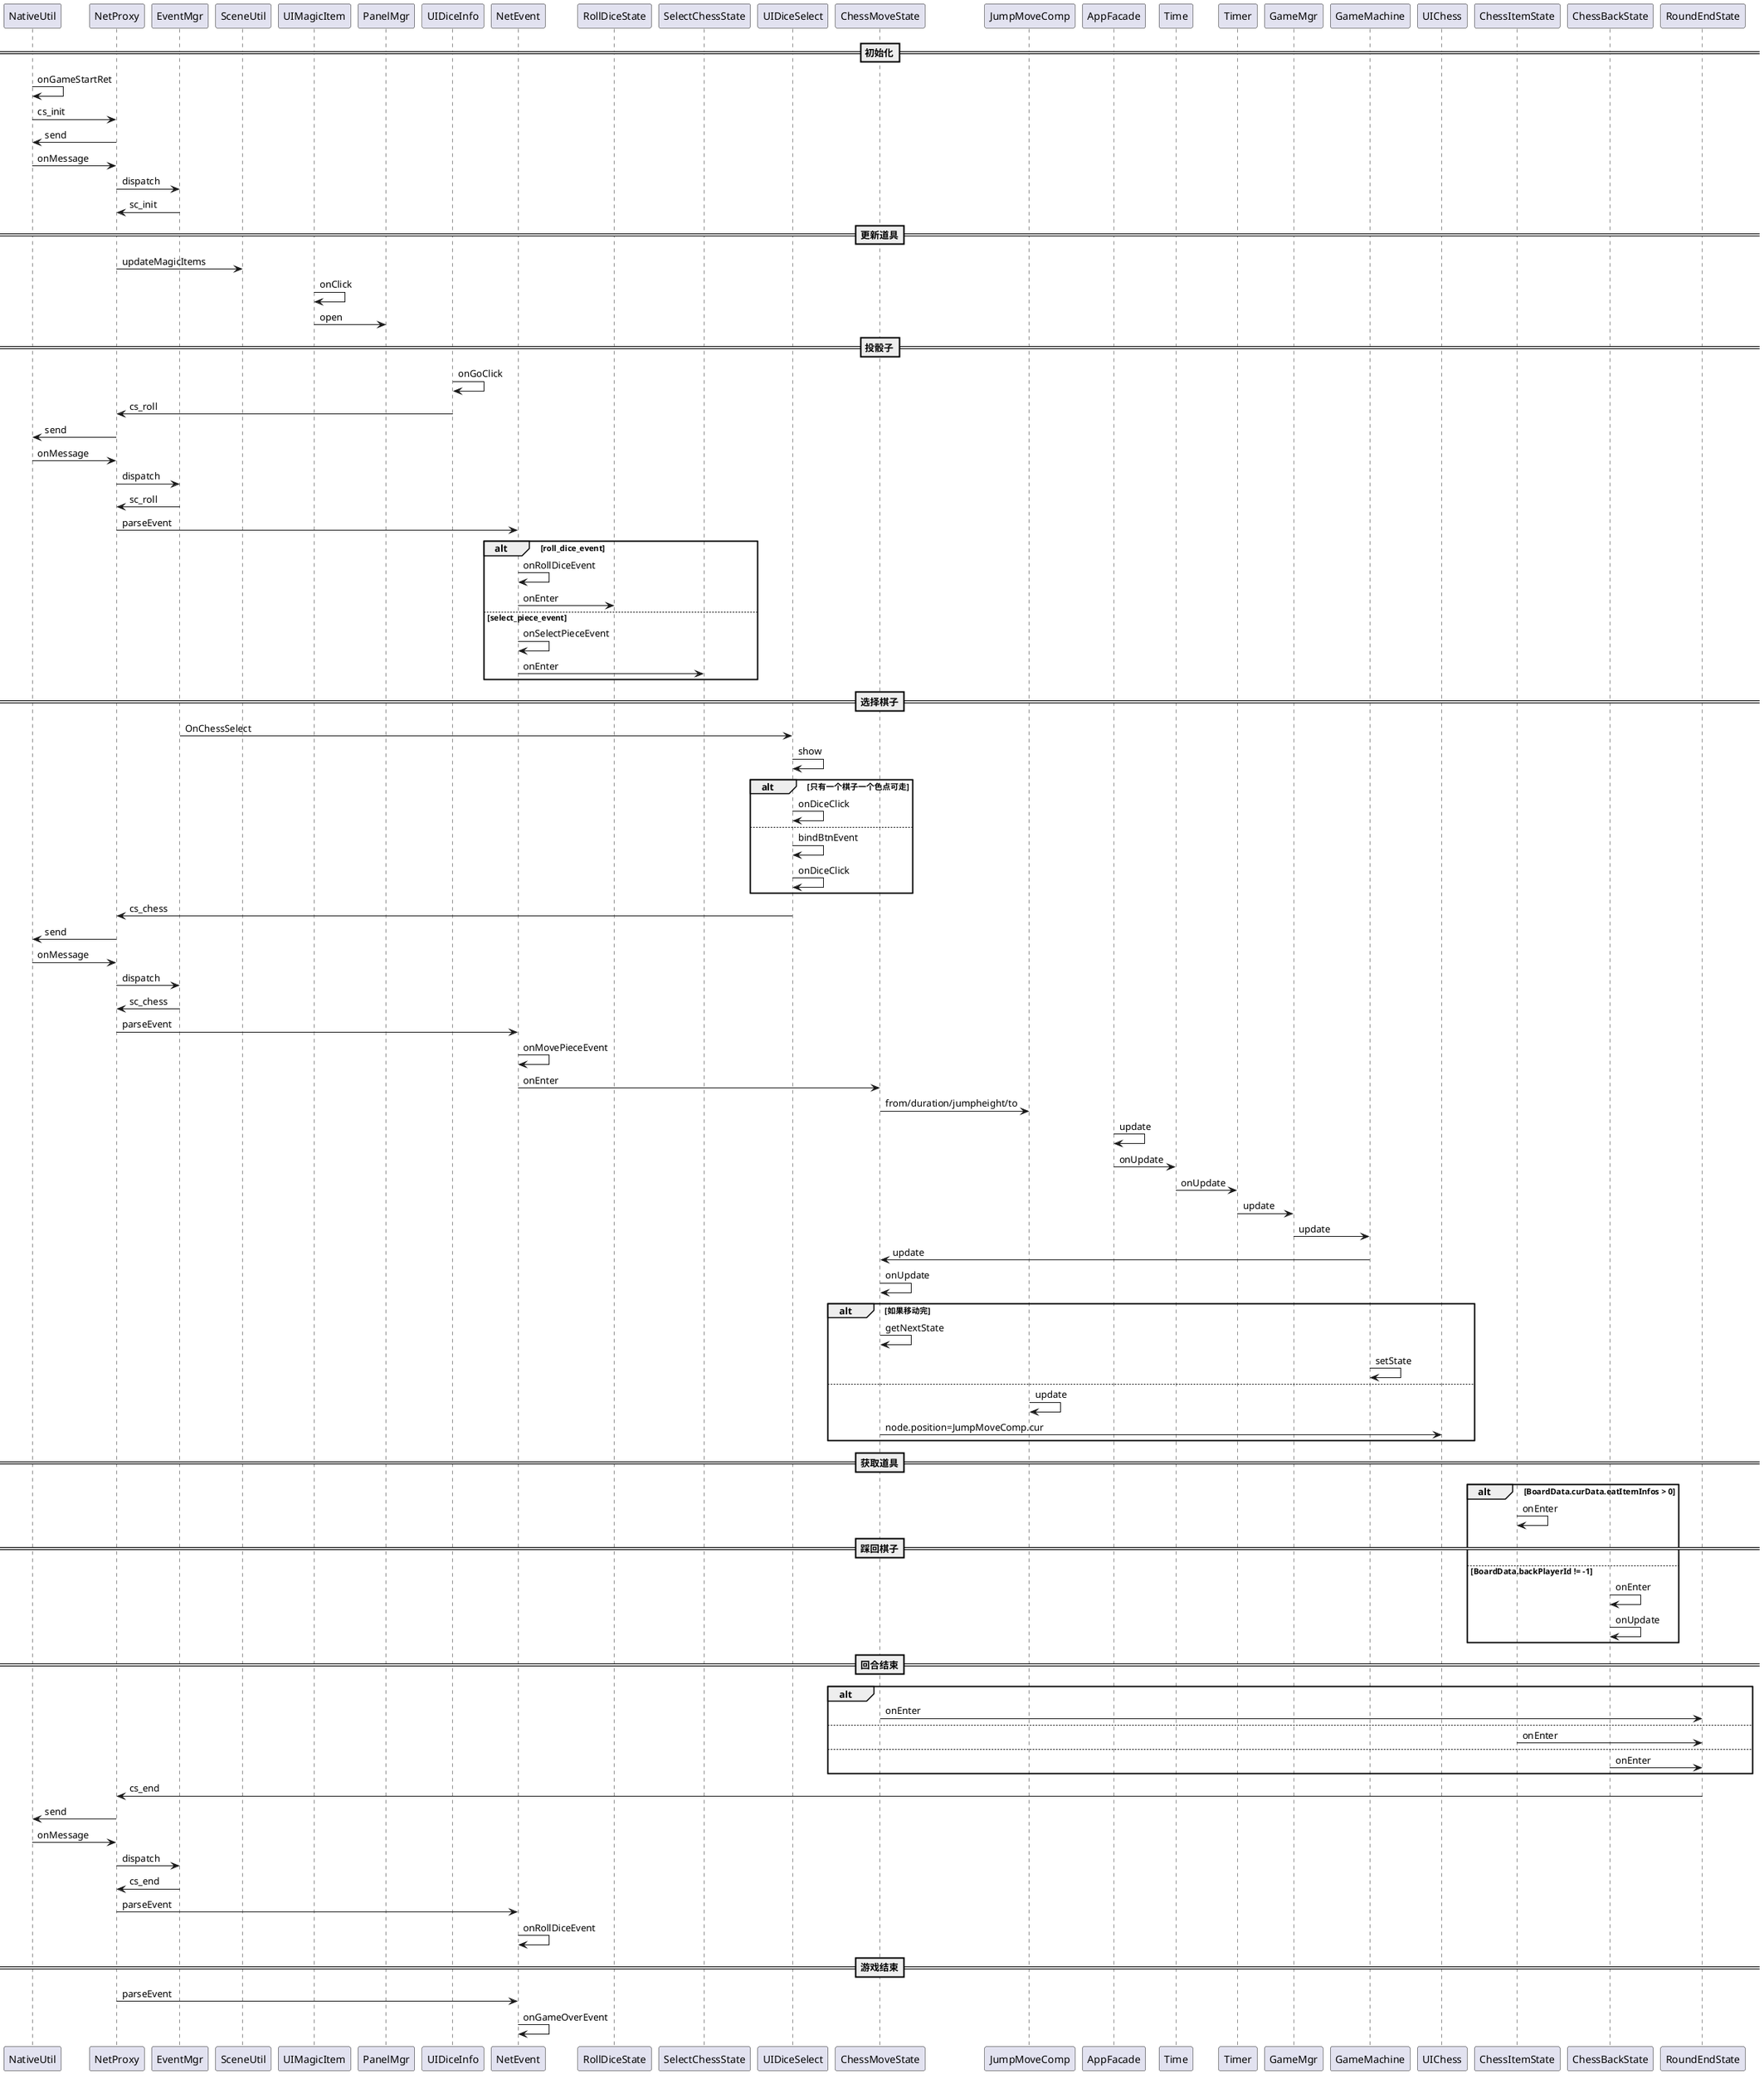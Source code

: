 @startuml flyingchess_flow

==初始化==

NativeUtil -> NativeUtil : onGameStartRet
NativeUtil -> NetProxy : cs_init
NetProxy -> NativeUtil : send
NativeUtil -> NetProxy : onMessage
NetProxy -> EventMgr : dispatch
EventMgr -> NetProxy : sc_init

==更新道具==

NetProxy -> SceneUtil : updateMagicItems
UIMagicItem -> UIMagicItem : onClick
UIMagicItem -> PanelMgr : open /'道具提示'/

==投骰子==

UIDiceInfo -> UIDiceInfo : onGoClick
UIDiceInfo -> NetProxy : cs_roll
NetProxy -> NativeUtil : send
NativeUtil -> NetProxy : onMessage
NetProxy -> EventMgr : dispatch
EventMgr -> NetProxy : sc_roll
NetProxy -> NetEvent : parseEvent
alt roll_dice_event
    NetEvent -> NetEvent : onRollDiceEvent /'继续摇骰子'/
    NetEvent -> RollDiceState : onEnter
else select_piece_event
    NetEvent -> NetEvent : onSelectPieceEvent
    NetEvent -> SelectChessState : onEnter /'设置棋子可选状态'/
end

==选择棋子==

EventMgr -> UIDiceSelect : OnChessSelect
UIDiceSelect -> UIDiceSelect : show /'展示棋子'/
alt 只有一个棋子一个色点可走
    UIDiceSelect -> UIDiceSelect : onDiceClick
else    
    UIDiceSelect -> UIDiceSelect : bindBtnEvent
    UIDiceSelect -> UIDiceSelect : onDiceClick
end
UIDiceSelect -> NetProxy : cs_chess
NetProxy -> NativeUtil : send
NativeUtil -> NetProxy : onMessage
NetProxy -> EventMgr : dispatch
EventMgr -> NetProxy : sc_chess
NetProxy -> NetEvent : parseEvent
NetEvent -> NetEvent : onMovePieceEvent
NetEvent -> ChessMoveState : onEnter /'移动棋子动画'/
ChessMoveState -> JumpMoveComp : from/duration/jumpheight/to /'棋子动效参数设置'/
AppFacade -> AppFacade : update
AppFacade -> Time : onUpdate
Time -> Timer : onUpdate
Timer -> GameMgr : update
GameMgr -> GameMachine : update
GameMachine -> ChessMoveState : update
ChessMoveState -> ChessMoveState : onUpdate
alt 如果移动完
    ChessMoveState -> ChessMoveState : getNextState
    GameMachine -> GameMachine : setState /'切换到新状态'/
else
    JumpMoveComp -> JumpMoveComp : update
    ChessMoveState -> UIChess : node.position=JumpMoveComp.cur /'棋子UI更新'/
end

==获取道具==

alt BoardData.curData.eatItemInfos > 0 /'下一个状态是获取道具'/
    ChessItemState -> ChessItemState : onEnter

==踩回棋子==

else BoardData.backPlayerId != -1 /'下一个状态踩到棋子'/
    ChessBackState -> ChessBackState : onEnter
    ChessBackState -> ChessBackState : onUpdate
end

==回合结束==

alt
    ChessMoveState -> RoundEndState : onEnter
else
    ChessItemState -> RoundEndState : onEnter
else
    ChessBackState -> RoundEndState : onEnter
end
RoundEndState -> NetProxy : cs_end
NetProxy -> NativeUtil : send
NativeUtil -> NetProxy : onMessage
NetProxy -> EventMgr : dispatch
EventMgr -> NetProxy : cs_end
NetProxy -> NetEvent : parseEvent
NetEvent -> NetEvent : onRollDiceEvent /'下一轮开始摇骰子'/

==游戏结束==

NetProxy -> NetEvent : parseEvent
NetEvent -> NetEvent : onGameOverEvent /'游戏结束'/

@enduml
